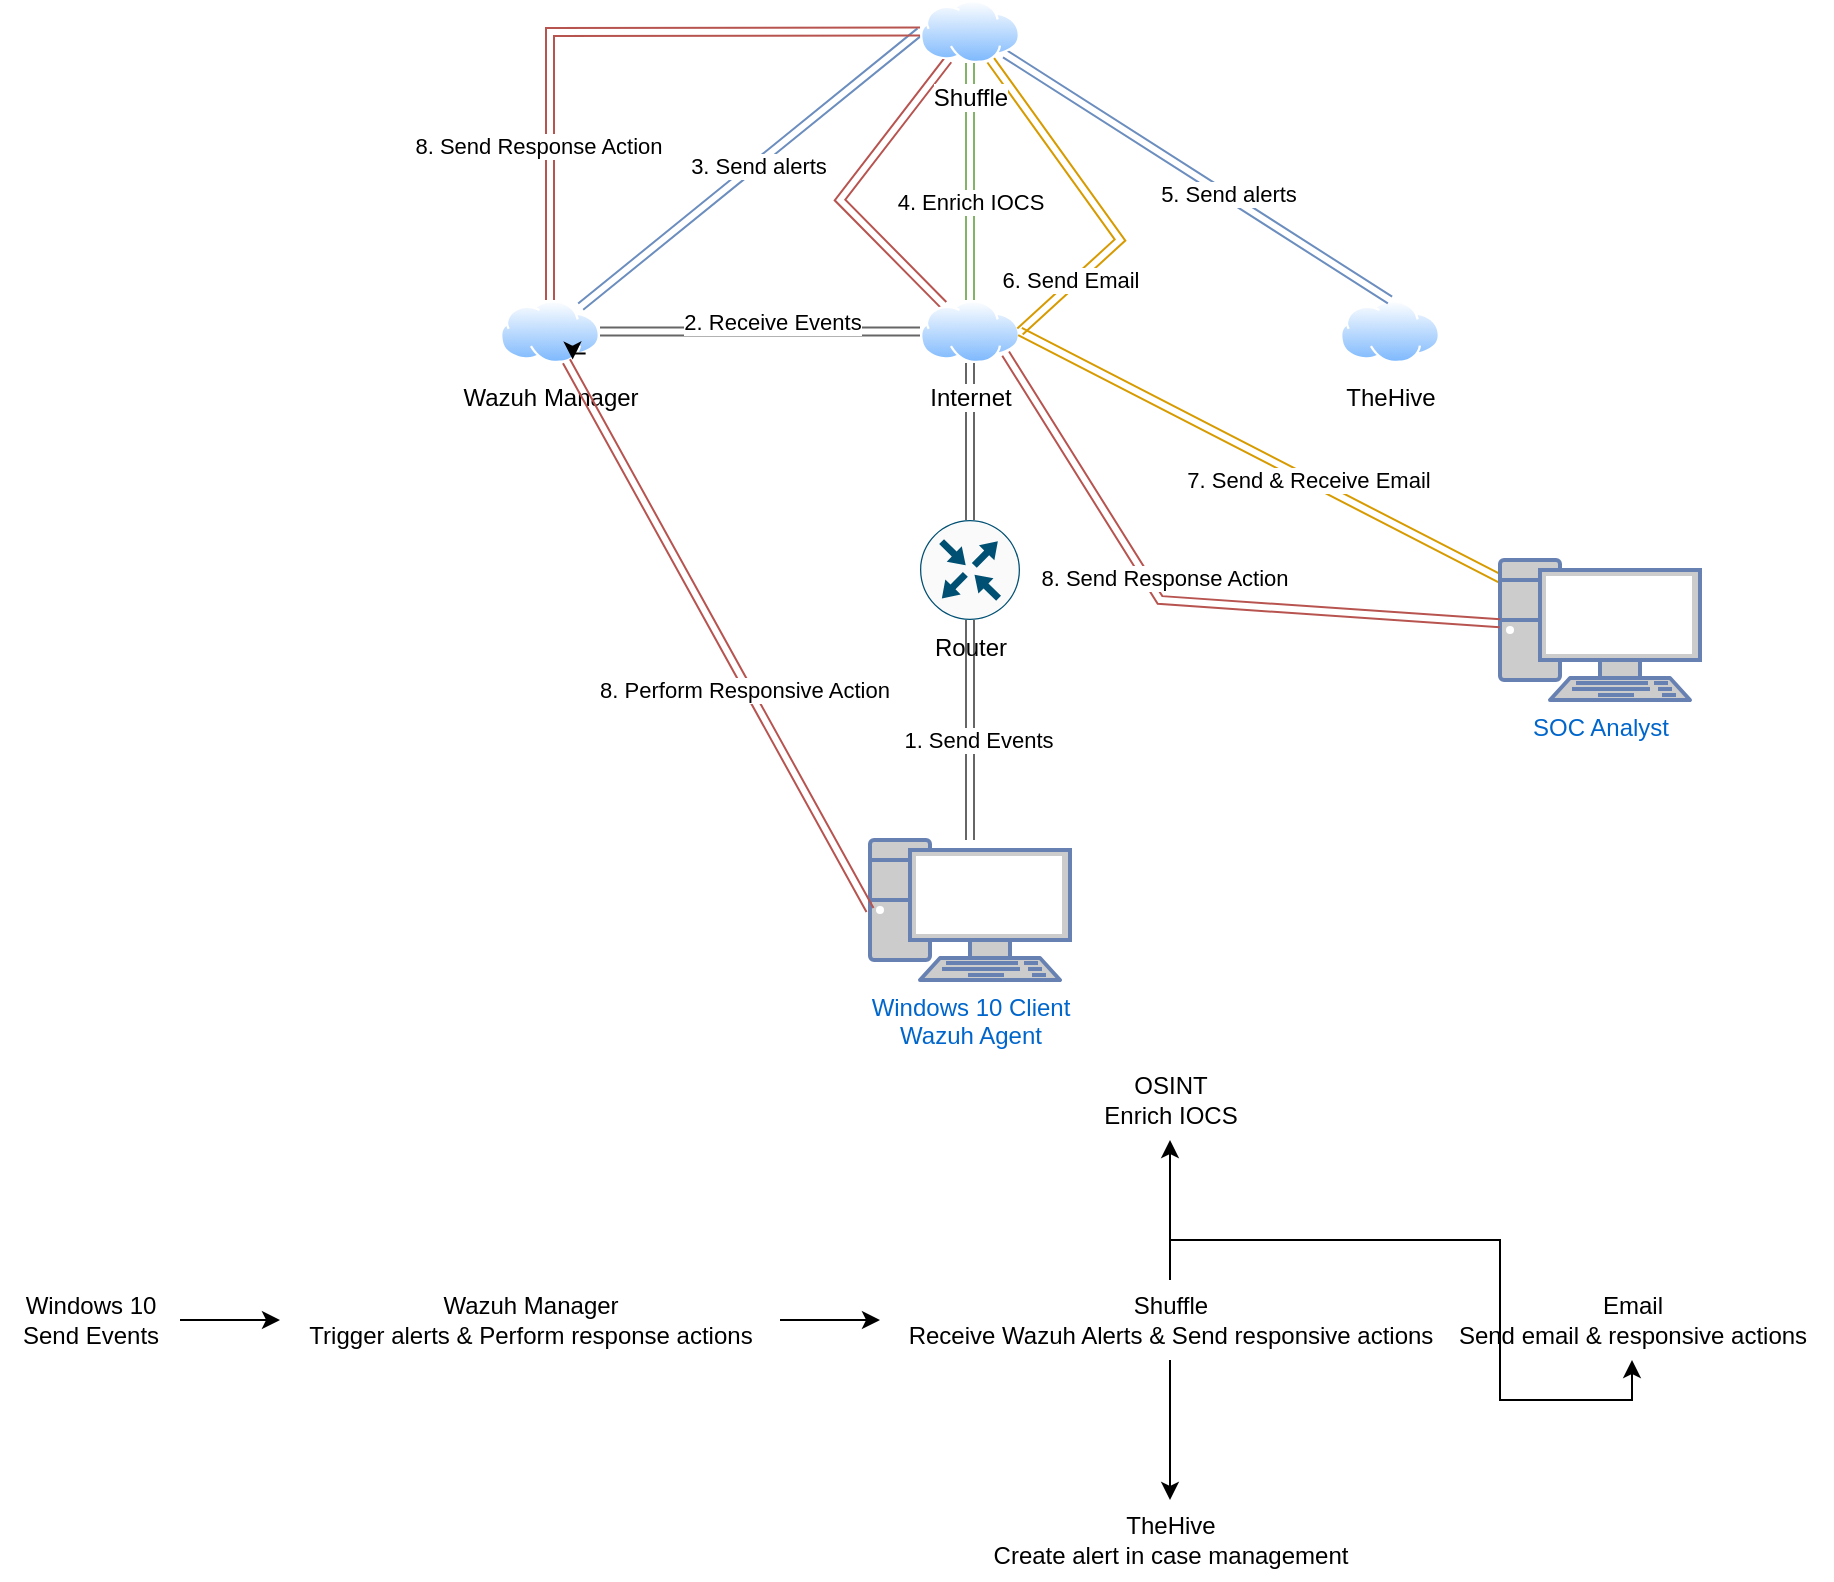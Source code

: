 <mxfile version="22.1.11" type="github">
  <diagram name="Page-1" id="cOr_iawBpQ-3oXzeAAVZ">
    <mxGraphModel dx="1804" dy="555" grid="1" gridSize="10" guides="1" tooltips="1" connect="1" arrows="1" fold="1" page="1" pageScale="1" pageWidth="850" pageHeight="1100" math="0" shadow="0">
      <root>
        <mxCell id="0" />
        <mxCell id="1" parent="0" />
        <mxCell id="FutX3gNtFFif_879X-g--9" value="" style="edgeStyle=orthogonalEdgeStyle;rounded=0;orthogonalLoop=1;jettySize=auto;html=1;shape=link;fillColor=#f5f5f5;gradientColor=#b3b3b3;strokeColor=#666666;" edge="1" parent="1" source="FutX3gNtFFif_879X-g--1" target="FutX3gNtFFif_879X-g--2">
          <mxGeometry relative="1" as="geometry" />
        </mxCell>
        <mxCell id="FutX3gNtFFif_879X-g--11" value="1. Send Events" style="edgeLabel;html=1;align=center;verticalAlign=middle;resizable=0;points=[];" vertex="1" connectable="0" parent="FutX3gNtFFif_879X-g--9">
          <mxGeometry x="0.109" y="-4" relative="1" as="geometry">
            <mxPoint y="11" as="offset" />
          </mxGeometry>
        </mxCell>
        <mxCell id="FutX3gNtFFif_879X-g--1" value="Windows 10 Client&lt;br&gt;Wazuh Agent" style="fontColor=#0066CC;verticalAlign=top;verticalLabelPosition=bottom;labelPosition=center;align=center;html=1;outlineConnect=0;fillColor=#CCCCCC;strokeColor=#6881B3;gradientColor=none;gradientDirection=north;strokeWidth=2;shape=mxgraph.networks.pc;" vertex="1" parent="1">
          <mxGeometry x="375" y="470" width="100" height="70" as="geometry" />
        </mxCell>
        <mxCell id="FutX3gNtFFif_879X-g--12" value="" style="edgeStyle=orthogonalEdgeStyle;rounded=0;orthogonalLoop=1;jettySize=auto;html=1;shape=link;fillColor=#f5f5f5;gradientColor=#b3b3b3;strokeColor=#666666;" edge="1" parent="1" source="FutX3gNtFFif_879X-g--2" target="FutX3gNtFFif_879X-g--3">
          <mxGeometry relative="1" as="geometry" />
        </mxCell>
        <mxCell id="FutX3gNtFFif_879X-g--2" value="Router" style="sketch=0;points=[[0.5,0,0],[1,0.5,0],[0.5,1,0],[0,0.5,0],[0.145,0.145,0],[0.856,0.145,0],[0.855,0.856,0],[0.145,0.855,0]];verticalLabelPosition=bottom;html=1;verticalAlign=top;aspect=fixed;align=center;pointerEvents=1;shape=mxgraph.cisco19.rect;prIcon=router;fillColor=#FAFAFA;strokeColor=#005073;" vertex="1" parent="1">
          <mxGeometry x="400" y="310" width="50" height="50" as="geometry" />
        </mxCell>
        <mxCell id="FutX3gNtFFif_879X-g--15" style="edgeStyle=orthogonalEdgeStyle;rounded=0;orthogonalLoop=1;jettySize=auto;html=1;entryX=1;entryY=0.5;entryDx=0;entryDy=0;shape=link;fillColor=#f5f5f5;gradientColor=#b3b3b3;strokeColor=#666666;" edge="1" parent="1" source="FutX3gNtFFif_879X-g--3" target="FutX3gNtFFif_879X-g--4">
          <mxGeometry relative="1" as="geometry" />
        </mxCell>
        <mxCell id="FutX3gNtFFif_879X-g--16" value="2. Receive Events" style="edgeLabel;html=1;align=center;verticalAlign=middle;resizable=0;points=[];" vertex="1" connectable="0" parent="FutX3gNtFFif_879X-g--15">
          <mxGeometry x="0.291" y="-5" relative="1" as="geometry">
            <mxPoint x="29" as="offset" />
          </mxGeometry>
        </mxCell>
        <mxCell id="FutX3gNtFFif_879X-g--33" style="rounded=0;orthogonalLoop=1;jettySize=auto;html=1;shape=link;fillColor=#f8cecc;gradientColor=#ea6b66;strokeColor=#b85450;" edge="1" parent="1" source="FutX3gNtFFif_879X-g--3" target="FutX3gNtFFif_879X-g--6">
          <mxGeometry relative="1" as="geometry">
            <Array as="points">
              <mxPoint x="360" y="150" />
            </Array>
          </mxGeometry>
        </mxCell>
        <mxCell id="FutX3gNtFFif_879X-g--3" value="Internet" style="image;aspect=fixed;perimeter=ellipsePerimeter;html=1;align=center;shadow=0;dashed=0;spacingTop=3;image=img/lib/active_directory/internet_cloud.svg;" vertex="1" parent="1">
          <mxGeometry x="400" y="200" width="50" height="31.5" as="geometry" />
        </mxCell>
        <mxCell id="FutX3gNtFFif_879X-g--17" style="rounded=0;orthogonalLoop=1;jettySize=auto;html=1;entryX=0;entryY=0.5;entryDx=0;entryDy=0;shape=link;fillColor=#dae8fc;gradientColor=#7ea6e0;strokeColor=#6c8ebf;" edge="1" parent="1" source="FutX3gNtFFif_879X-g--4" target="FutX3gNtFFif_879X-g--6">
          <mxGeometry relative="1" as="geometry" />
        </mxCell>
        <mxCell id="FutX3gNtFFif_879X-g--18" value="3. Send alerts" style="edgeLabel;html=1;align=center;verticalAlign=middle;resizable=0;points=[];" vertex="1" connectable="0" parent="FutX3gNtFFif_879X-g--17">
          <mxGeometry x="0.232" y="-2" relative="1" as="geometry">
            <mxPoint x="-17" y="13" as="offset" />
          </mxGeometry>
        </mxCell>
        <mxCell id="FutX3gNtFFif_879X-g--4" value="Wazuh Manager" style="image;aspect=fixed;perimeter=ellipsePerimeter;html=1;align=center;shadow=0;dashed=0;spacingTop=3;image=img/lib/active_directory/internet_cloud.svg;" vertex="1" parent="1">
          <mxGeometry x="190" y="200" width="50" height="31.5" as="geometry" />
        </mxCell>
        <mxCell id="FutX3gNtFFif_879X-g--5" value="TheHive" style="image;aspect=fixed;perimeter=ellipsePerimeter;html=1;align=center;shadow=0;dashed=0;spacingTop=3;image=img/lib/active_directory/internet_cloud.svg;" vertex="1" parent="1">
          <mxGeometry x="610" y="200" width="50" height="31.5" as="geometry" />
        </mxCell>
        <mxCell id="FutX3gNtFFif_879X-g--19" style="edgeStyle=orthogonalEdgeStyle;rounded=0;orthogonalLoop=1;jettySize=auto;html=1;shape=link;fillColor=#d5e8d4;gradientColor=#97d077;strokeColor=#82b366;" edge="1" parent="1" source="FutX3gNtFFif_879X-g--6" target="FutX3gNtFFif_879X-g--3">
          <mxGeometry relative="1" as="geometry" />
        </mxCell>
        <mxCell id="FutX3gNtFFif_879X-g--20" value="4. Enrich IOCS" style="edgeLabel;html=1;align=center;verticalAlign=middle;resizable=0;points=[];" vertex="1" connectable="0" parent="FutX3gNtFFif_879X-g--19">
          <mxGeometry x="0.156" relative="1" as="geometry">
            <mxPoint y="1" as="offset" />
          </mxGeometry>
        </mxCell>
        <mxCell id="FutX3gNtFFif_879X-g--21" style="rounded=0;orthogonalLoop=1;jettySize=auto;html=1;entryX=0.5;entryY=0;entryDx=0;entryDy=0;fillColor=#dae8fc;gradientColor=#7ea6e0;strokeColor=#6c8ebf;shape=link;" edge="1" parent="1" source="FutX3gNtFFif_879X-g--6" target="FutX3gNtFFif_879X-g--5">
          <mxGeometry relative="1" as="geometry" />
        </mxCell>
        <mxCell id="FutX3gNtFFif_879X-g--22" value="5. Send alerts" style="edgeLabel;html=1;align=center;verticalAlign=middle;resizable=0;points=[];" vertex="1" connectable="0" parent="FutX3gNtFFif_879X-g--21">
          <mxGeometry x="0.149" y="1" relative="1" as="geometry">
            <mxPoint as="offset" />
          </mxGeometry>
        </mxCell>
        <mxCell id="FutX3gNtFFif_879X-g--24" style="rounded=0;orthogonalLoop=1;jettySize=auto;html=1;entryX=1;entryY=0.5;entryDx=0;entryDy=0;fillColor=#ffcd28;gradientColor=#ffa500;strokeColor=#d79b00;shape=link;" edge="1" parent="1" source="FutX3gNtFFif_879X-g--6" target="FutX3gNtFFif_879X-g--3">
          <mxGeometry relative="1" as="geometry">
            <Array as="points">
              <mxPoint x="500" y="170" />
            </Array>
          </mxGeometry>
        </mxCell>
        <mxCell id="FutX3gNtFFif_879X-g--25" value="6. Send Email" style="edgeLabel;html=1;align=center;verticalAlign=middle;resizable=0;points=[];" vertex="1" connectable="0" parent="FutX3gNtFFif_879X-g--24">
          <mxGeometry x="0.599" y="-2" relative="1" as="geometry">
            <mxPoint as="offset" />
          </mxGeometry>
        </mxCell>
        <mxCell id="FutX3gNtFFif_879X-g--34" style="rounded=0;orthogonalLoop=1;jettySize=auto;html=1;entryX=0.5;entryY=0;entryDx=0;entryDy=0;shape=link;fillColor=#f8cecc;gradientColor=#ea6b66;strokeColor=#b85450;" edge="1" parent="1" source="FutX3gNtFFif_879X-g--6" target="FutX3gNtFFif_879X-g--4">
          <mxGeometry relative="1" as="geometry">
            <Array as="points">
              <mxPoint x="215" y="66" />
            </Array>
          </mxGeometry>
        </mxCell>
        <mxCell id="FutX3gNtFFif_879X-g--35" value="8. Send Response Action" style="edgeLabel;html=1;align=center;verticalAlign=middle;resizable=0;points=[];" vertex="1" connectable="0" parent="FutX3gNtFFif_879X-g--34">
          <mxGeometry x="-0.097" y="1" relative="1" as="geometry">
            <mxPoint x="-47" y="56" as="offset" />
          </mxGeometry>
        </mxCell>
        <mxCell id="FutX3gNtFFif_879X-g--6" value="Shuffle" style="image;aspect=fixed;perimeter=ellipsePerimeter;html=1;align=center;shadow=0;dashed=0;spacingTop=3;image=img/lib/active_directory/internet_cloud.svg;" vertex="1" parent="1">
          <mxGeometry x="400" y="50" width="50" height="31.5" as="geometry" />
        </mxCell>
        <mxCell id="FutX3gNtFFif_879X-g--26" style="rounded=0;orthogonalLoop=1;jettySize=auto;html=1;entryX=1;entryY=0.5;entryDx=0;entryDy=0;fillColor=#ffcd28;gradientColor=#ffa500;strokeColor=#d79b00;shape=link;" edge="1" parent="1" source="FutX3gNtFFif_879X-g--7" target="FutX3gNtFFif_879X-g--3">
          <mxGeometry relative="1" as="geometry" />
        </mxCell>
        <mxCell id="FutX3gNtFFif_879X-g--27" value="7. Send &amp;amp; Receive Email" style="edgeLabel;html=1;align=center;verticalAlign=middle;resizable=0;points=[];" vertex="1" connectable="0" parent="FutX3gNtFFif_879X-g--26">
          <mxGeometry x="-0.201" relative="1" as="geometry">
            <mxPoint as="offset" />
          </mxGeometry>
        </mxCell>
        <mxCell id="FutX3gNtFFif_879X-g--7" value="SOC Analyst" style="fontColor=#0066CC;verticalAlign=top;verticalLabelPosition=bottom;labelPosition=center;align=center;html=1;outlineConnect=0;fillColor=#CCCCCC;strokeColor=#6881B3;gradientColor=none;gradientDirection=north;strokeWidth=2;shape=mxgraph.networks.pc;" vertex="1" parent="1">
          <mxGeometry x="690" y="330" width="100" height="70" as="geometry" />
        </mxCell>
        <mxCell id="FutX3gNtFFif_879X-g--8" style="edgeStyle=orthogonalEdgeStyle;rounded=0;orthogonalLoop=1;jettySize=auto;html=1;exitX=1;exitY=1;exitDx=0;exitDy=0;entryX=0.75;entryY=1;entryDx=0;entryDy=0;" edge="1" parent="1" source="FutX3gNtFFif_879X-g--4" target="FutX3gNtFFif_879X-g--4">
          <mxGeometry relative="1" as="geometry" />
        </mxCell>
        <mxCell id="FutX3gNtFFif_879X-g--30" style="rounded=0;orthogonalLoop=1;jettySize=auto;html=1;entryX=1;entryY=1;entryDx=0;entryDy=0;shape=link;fillColor=#f8cecc;gradientColor=#ea6b66;strokeColor=#b85450;" edge="1" parent="1" source="FutX3gNtFFif_879X-g--7" target="FutX3gNtFFif_879X-g--3">
          <mxGeometry relative="1" as="geometry">
            <Array as="points">
              <mxPoint x="520" y="350" />
            </Array>
          </mxGeometry>
        </mxCell>
        <mxCell id="FutX3gNtFFif_879X-g--31" value="8. Send Response Action" style="edgeLabel;html=1;align=center;verticalAlign=middle;resizable=0;points=[];" vertex="1" connectable="0" parent="FutX3gNtFFif_879X-g--30">
          <mxGeometry x="0.447" y="-3" relative="1" as="geometry">
            <mxPoint x="30" y="40" as="offset" />
          </mxGeometry>
        </mxCell>
        <mxCell id="FutX3gNtFFif_879X-g--36" style="rounded=0;orthogonalLoop=1;jettySize=auto;html=1;entryX=0;entryY=0.5;entryDx=0;entryDy=0;entryPerimeter=0;fillColor=#f8cecc;gradientColor=#ea6b66;strokeColor=#b85450;shape=link;" edge="1" parent="1" source="FutX3gNtFFif_879X-g--4" target="FutX3gNtFFif_879X-g--1">
          <mxGeometry relative="1" as="geometry" />
        </mxCell>
        <mxCell id="FutX3gNtFFif_879X-g--37" value="8. Perform Responsive Action" style="edgeLabel;html=1;align=center;verticalAlign=middle;resizable=0;points=[];" vertex="1" connectable="0" parent="FutX3gNtFFif_879X-g--36">
          <mxGeometry x="0.192" y="-2" relative="1" as="geometry">
            <mxPoint as="offset" />
          </mxGeometry>
        </mxCell>
        <mxCell id="FutX3gNtFFif_879X-g--45" value="" style="edgeStyle=orthogonalEdgeStyle;rounded=0;orthogonalLoop=1;jettySize=auto;html=1;" edge="1" parent="1" source="FutX3gNtFFif_879X-g--38" target="FutX3gNtFFif_879X-g--44">
          <mxGeometry relative="1" as="geometry">
            <Array as="points">
              <mxPoint x="130" y="713" />
              <mxPoint x="130" y="713" />
            </Array>
          </mxGeometry>
        </mxCell>
        <mxCell id="FutX3gNtFFif_879X-g--38" value="Windows 10&lt;br&gt;Send Events" style="text;html=1;align=center;verticalAlign=middle;resizable=0;points=[];autosize=1;strokeColor=none;fillColor=none;" vertex="1" parent="1">
          <mxGeometry x="-60" y="690" width="90" height="40" as="geometry" />
        </mxCell>
        <mxCell id="FutX3gNtFFif_879X-g--47" value="" style="edgeStyle=orthogonalEdgeStyle;rounded=0;orthogonalLoop=1;jettySize=auto;html=1;" edge="1" parent="1" source="FutX3gNtFFif_879X-g--44" target="FutX3gNtFFif_879X-g--46">
          <mxGeometry relative="1" as="geometry" />
        </mxCell>
        <mxCell id="FutX3gNtFFif_879X-g--44" value="Wazuh Manager&lt;br&gt;Trigger alerts &amp;amp; Perform response actions" style="text;html=1;align=center;verticalAlign=middle;resizable=0;points=[];autosize=1;strokeColor=none;fillColor=none;" vertex="1" parent="1">
          <mxGeometry x="80" y="690" width="250" height="40" as="geometry" />
        </mxCell>
        <mxCell id="FutX3gNtFFif_879X-g--49" value="" style="edgeStyle=orthogonalEdgeStyle;rounded=0;orthogonalLoop=1;jettySize=auto;html=1;" edge="1" parent="1" source="FutX3gNtFFif_879X-g--46" target="FutX3gNtFFif_879X-g--48">
          <mxGeometry relative="1" as="geometry" />
        </mxCell>
        <mxCell id="FutX3gNtFFif_879X-g--51" value="" style="edgeStyle=orthogonalEdgeStyle;rounded=0;orthogonalLoop=1;jettySize=auto;html=1;" edge="1" parent="1" source="FutX3gNtFFif_879X-g--46" target="FutX3gNtFFif_879X-g--50">
          <mxGeometry relative="1" as="geometry" />
        </mxCell>
        <mxCell id="FutX3gNtFFif_879X-g--53" value="" style="edgeStyle=orthogonalEdgeStyle;rounded=0;orthogonalLoop=1;jettySize=auto;html=1;" edge="1" parent="1" source="FutX3gNtFFif_879X-g--46" target="FutX3gNtFFif_879X-g--52">
          <mxGeometry relative="1" as="geometry" />
        </mxCell>
        <mxCell id="FutX3gNtFFif_879X-g--46" value="Shuffle&lt;br&gt;Receive Wazuh Alerts &amp;amp; Send responsive actions" style="text;html=1;align=center;verticalAlign=middle;resizable=0;points=[];autosize=1;strokeColor=none;fillColor=none;" vertex="1" parent="1">
          <mxGeometry x="380" y="690" width="290" height="40" as="geometry" />
        </mxCell>
        <mxCell id="FutX3gNtFFif_879X-g--48" value="OSINT&lt;br&gt;Enrich IOCS" style="text;html=1;align=center;verticalAlign=middle;resizable=0;points=[];autosize=1;strokeColor=none;fillColor=none;" vertex="1" parent="1">
          <mxGeometry x="480" y="580" width="90" height="40" as="geometry" />
        </mxCell>
        <mxCell id="FutX3gNtFFif_879X-g--50" value="TheHive&lt;br&gt;Create alert in case management" style="text;html=1;align=center;verticalAlign=middle;resizable=0;points=[];autosize=1;strokeColor=none;fillColor=none;" vertex="1" parent="1">
          <mxGeometry x="425" y="800" width="200" height="40" as="geometry" />
        </mxCell>
        <mxCell id="FutX3gNtFFif_879X-g--52" value="Email&lt;br&gt;Send email &amp;amp; responsive actions" style="text;html=1;align=center;verticalAlign=middle;resizable=0;points=[];autosize=1;strokeColor=none;fillColor=none;" vertex="1" parent="1">
          <mxGeometry x="656" y="690" width="200" height="40" as="geometry" />
        </mxCell>
      </root>
    </mxGraphModel>
  </diagram>
</mxfile>
